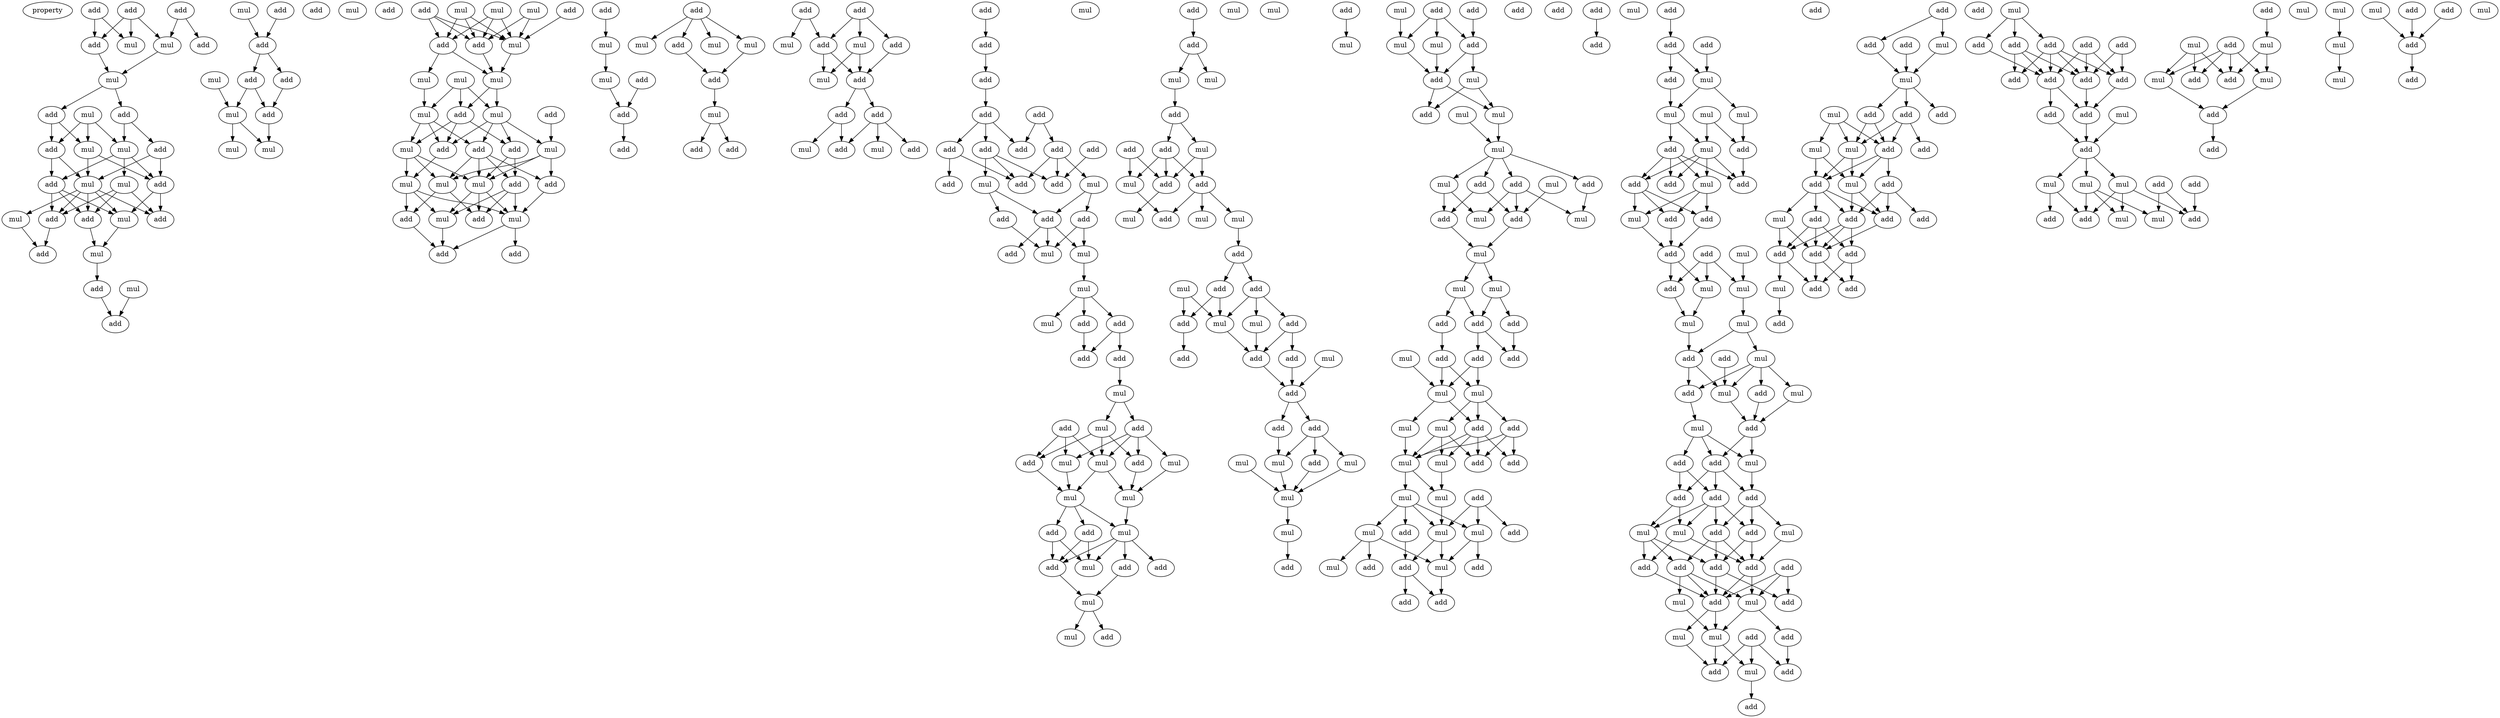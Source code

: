 digraph {
    node [fontcolor=black]
    property [mul=2,lf=1.5]
    0 [ label = add ];
    1 [ label = add ];
    2 [ label = add ];
    3 [ label = mul ];
    4 [ label = mul ];
    5 [ label = add ];
    6 [ label = add ];
    7 [ label = mul ];
    8 [ label = mul ];
    9 [ label = add ];
    10 [ label = add ];
    11 [ label = add ];
    12 [ label = mul ];
    13 [ label = add ];
    14 [ label = mul ];
    15 [ label = add ];
    16 [ label = add ];
    17 [ label = mul ];
    18 [ label = mul ];
    19 [ label = mul ];
    20 [ label = add ];
    21 [ label = add ];
    22 [ label = mul ];
    23 [ label = add ];
    24 [ label = add ];
    25 [ label = mul ];
    26 [ label = add ];
    27 [ label = mul ];
    28 [ label = add ];
    29 [ label = mul ];
    30 [ label = add ];
    31 [ label = add ];
    32 [ label = add ];
    33 [ label = add ];
    34 [ label = add ];
    35 [ label = mul ];
    36 [ label = mul ];
    37 [ label = add ];
    38 [ label = mul ];
    39 [ label = mul ];
    40 [ label = mul ];
    41 [ label = add ];
    42 [ label = add ];
    43 [ label = mul ];
    44 [ label = mul ];
    45 [ label = add ];
    46 [ label = mul ];
    47 [ label = mul ];
    48 [ label = add ];
    49 [ label = add ];
    50 [ label = mul ];
    51 [ label = mul ];
    52 [ label = mul ];
    53 [ label = add ];
    54 [ label = add ];
    55 [ label = mul ];
    56 [ label = mul ];
    57 [ label = add ];
    58 [ label = mul ];
    59 [ label = add ];
    60 [ label = mul ];
    61 [ label = add ];
    62 [ label = mul ];
    63 [ label = mul ];
    64 [ label = add ];
    65 [ label = add ];
    66 [ label = mul ];
    67 [ label = mul ];
    68 [ label = mul ];
    69 [ label = add ];
    70 [ label = add ];
    71 [ label = add ];
    72 [ label = add ];
    73 [ label = add ];
    74 [ label = mul ];
    75 [ label = mul ];
    76 [ label = add ];
    77 [ label = add ];
    78 [ label = add ];
    79 [ label = add ];
    80 [ label = mul ];
    81 [ label = add ];
    82 [ label = mul ];
    83 [ label = mul ];
    84 [ label = add ];
    85 [ label = mul ];
    86 [ label = add ];
    87 [ label = add ];
    88 [ label = add ];
    89 [ label = add ];
    90 [ label = mul ];
    91 [ label = mul ];
    92 [ label = add ];
    93 [ label = add ];
    94 [ label = add ];
    95 [ label = mul ];
    96 [ label = add ];
    97 [ label = add ];
    98 [ label = add ];
    99 [ label = mul ];
    100 [ label = add ];
    101 [ label = add ];
    102 [ label = mul ];
    103 [ label = add ];
    104 [ label = mul ];
    105 [ label = add ];
    106 [ label = add ];
    107 [ label = add ];
    108 [ label = add ];
    109 [ label = add ];
    110 [ label = add ];
    111 [ label = add ];
    112 [ label = add ];
    113 [ label = add ];
    114 [ label = add ];
    115 [ label = mul ];
    116 [ label = mul ];
    117 [ label = add ];
    118 [ label = add ];
    119 [ label = add ];
    120 [ label = add ];
    121 [ label = mul ];
    122 [ label = add ];
    123 [ label = mul ];
    124 [ label = mul ];
    125 [ label = mul ];
    126 [ label = add ];
    127 [ label = add ];
    128 [ label = add ];
    129 [ label = add ];
    130 [ label = mul ];
    131 [ label = add ];
    132 [ label = add ];
    133 [ label = mul ];
    134 [ label = mul ];
    135 [ label = add ];
    136 [ label = mul ];
    137 [ label = add ];
    138 [ label = mul ];
    139 [ label = mul ];
    140 [ label = mul ];
    141 [ label = add ];
    142 [ label = mul ];
    143 [ label = add ];
    144 [ label = mul ];
    145 [ label = add ];
    146 [ label = add ];
    147 [ label = add ];
    148 [ label = mul ];
    149 [ label = mul ];
    150 [ label = add ];
    151 [ label = add ];
    152 [ label = add ];
    153 [ label = mul ];
    154 [ label = mul ];
    155 [ label = add ];
    156 [ label = add ];
    157 [ label = add ];
    158 [ label = mul ];
    159 [ label = mul ];
    160 [ label = add ];
    161 [ label = add ];
    162 [ label = add ];
    163 [ label = mul ];
    164 [ label = mul ];
    165 [ label = mul ];
    166 [ label = mul ];
    167 [ label = add ];
    168 [ label = add ];
    169 [ label = mul ];
    170 [ label = add ];
    171 [ label = mul ];
    172 [ label = add ];
    173 [ label = add ];
    174 [ label = mul ];
    175 [ label = mul ];
    176 [ label = add ];
    177 [ label = add ];
    178 [ label = add ];
    179 [ label = add ];
    180 [ label = add ];
    181 [ label = add ];
    182 [ label = mul ];
    183 [ label = mul ];
    184 [ label = add ];
    185 [ label = mul ];
    186 [ label = mul ];
    187 [ label = mul ];
    188 [ label = add ];
    189 [ label = mul ];
    190 [ label = add ];
    191 [ label = mul ];
    192 [ label = mul ];
    193 [ label = add ];
    194 [ label = add ];
    195 [ label = add ];
    196 [ label = mul ];
    197 [ label = add ];
    198 [ label = mul ];
    199 [ label = add ];
    200 [ label = mul ];
    201 [ label = mul ];
    202 [ label = add ];
    203 [ label = mul ];
    204 [ label = mul ];
    205 [ label = add ];
    206 [ label = add ];
    207 [ label = mul ];
    208 [ label = add ];
    209 [ label = mul ];
    210 [ label = add ];
    211 [ label = add ];
    212 [ label = mul ];
    213 [ label = mul ];
    214 [ label = mul ];
    215 [ label = add ];
    216 [ label = add ];
    217 [ label = mul ];
    218 [ label = mul ];
    219 [ label = add ];
    220 [ label = add ];
    221 [ label = add ];
    222 [ label = mul ];
    223 [ label = add ];
    224 [ label = add ];
    225 [ label = add ];
    226 [ label = add ];
    227 [ label = mul ];
    228 [ label = mul ];
    229 [ label = mul ];
    230 [ label = add ];
    231 [ label = add ];
    232 [ label = mul ];
    233 [ label = mul ];
    234 [ label = mul ];
    235 [ label = add ];
    236 [ label = add ];
    237 [ label = mul ];
    238 [ label = add ];
    239 [ label = mul ];
    240 [ label = mul ];
    241 [ label = add ];
    242 [ label = add ];
    243 [ label = mul ];
    244 [ label = mul ];
    245 [ label = mul ];
    246 [ label = add ];
    247 [ label = mul ];
    248 [ label = add ];
    249 [ label = mul ];
    250 [ label = add ];
    251 [ label = add ];
    252 [ label = add ];
    253 [ label = add ];
    254 [ label = add ];
    255 [ label = add ];
    256 [ label = add ];
    257 [ label = mul ];
    258 [ label = mul ];
    259 [ label = mul ];
    260 [ label = mul ];
    261 [ label = add ];
    262 [ label = add ];
    263 [ label = mul ];
    264 [ label = add ];
    265 [ label = mul ];
    266 [ label = add ];
    267 [ label = add ];
    268 [ label = add ];
    269 [ label = add ];
    270 [ label = mul ];
    271 [ label = mul ];
    272 [ label = add ];
    273 [ label = add ];
    274 [ label = mul ];
    275 [ label = mul ];
    276 [ label = add ];
    277 [ label = mul ];
    278 [ label = mul ];
    279 [ label = add ];
    280 [ label = mul ];
    281 [ label = add ];
    282 [ label = mul ];
    283 [ label = add ];
    284 [ label = mul ];
    285 [ label = add ];
    286 [ label = mul ];
    287 [ label = add ];
    288 [ label = add ];
    289 [ label = mul ];
    290 [ label = add ];
    291 [ label = add ];
    292 [ label = add ];
    293 [ label = add ];
    294 [ label = add ];
    295 [ label = mul ];
    296 [ label = mul ];
    297 [ label = add ];
    298 [ label = mul ];
    299 [ label = add ];
    300 [ label = add ];
    301 [ label = add ];
    302 [ label = add ];
    303 [ label = add ];
    304 [ label = add ];
    305 [ label = add ];
    306 [ label = mul ];
    307 [ label = add ];
    308 [ label = mul ];
    309 [ label = mul ];
    310 [ label = add ];
    311 [ label = mul ];
    312 [ label = add ];
    313 [ label = add ];
    314 [ label = add ];
    315 [ label = mul ];
    316 [ label = add ];
    317 [ label = add ];
    318 [ label = mul ];
    319 [ label = add ];
    320 [ label = add ];
    321 [ label = mul ];
    322 [ label = add ];
    323 [ label = add ];
    324 [ label = mul ];
    325 [ label = add ];
    326 [ label = add ];
    327 [ label = mul ];
    328 [ label = mul ];
    329 [ label = add ];
    330 [ label = add ];
    331 [ label = add ];
    332 [ label = mul ];
    333 [ label = add ];
    334 [ label = mul ];
    335 [ label = add ];
    336 [ label = add ];
    337 [ label = add ];
    338 [ label = add ];
    339 [ label = add ];
    340 [ label = add ];
    341 [ label = mul ];
    342 [ label = add ];
    343 [ label = add ];
    344 [ label = add ];
    345 [ label = add ];
    346 [ label = mul ];
    347 [ label = add ];
    348 [ label = add ];
    349 [ label = add ];
    350 [ label = add ];
    351 [ label = add ];
    352 [ label = add ];
    353 [ label = add ];
    354 [ label = add ];
    355 [ label = add ];
    356 [ label = add ];
    357 [ label = add ];
    358 [ label = mul ];
    359 [ label = add ];
    360 [ label = mul ];
    361 [ label = mul ];
    362 [ label = add ];
    363 [ label = mul ];
    364 [ label = add ];
    365 [ label = add ];
    366 [ label = add ];
    367 [ label = mul ];
    368 [ label = add ];
    369 [ label = mul ];
    370 [ label = add ];
    371 [ label = mul ];
    372 [ label = add ];
    373 [ label = mul ];
    374 [ label = mul ];
    375 [ label = add ];
    376 [ label = add ];
    377 [ label = mul ];
    378 [ label = add ];
    379 [ label = mul ];
    380 [ label = add ];
    381 [ label = mul ];
    382 [ label = mul ];
    383 [ label = mul ];
    384 [ label = add ];
    385 [ label = mul ];
    386 [ label = mul ];
    387 [ label = add ];
    388 [ label = add ];
    389 [ label = add ];
    0 -> 3 [ name = 0 ];
    0 -> 4 [ name = 1 ];
    0 -> 5 [ name = 2 ];
    1 -> 4 [ name = 3 ];
    1 -> 6 [ name = 4 ];
    2 -> 3 [ name = 5 ];
    2 -> 5 [ name = 6 ];
    4 -> 7 [ name = 7 ];
    5 -> 7 [ name = 8 ];
    7 -> 9 [ name = 9 ];
    7 -> 10 [ name = 10 ];
    8 -> 11 [ name = 11 ];
    8 -> 12 [ name = 12 ];
    8 -> 14 [ name = 13 ];
    9 -> 12 [ name = 14 ];
    9 -> 13 [ name = 15 ];
    10 -> 11 [ name = 16 ];
    10 -> 14 [ name = 17 ];
    11 -> 16 [ name = 18 ];
    11 -> 17 [ name = 19 ];
    12 -> 15 [ name = 20 ];
    12 -> 16 [ name = 21 ];
    12 -> 18 [ name = 22 ];
    13 -> 15 [ name = 23 ];
    13 -> 17 [ name = 24 ];
    14 -> 15 [ name = 25 ];
    14 -> 17 [ name = 26 ];
    15 -> 20 [ name = 27 ];
    15 -> 22 [ name = 28 ];
    16 -> 21 [ name = 29 ];
    16 -> 22 [ name = 30 ];
    16 -> 23 [ name = 31 ];
    17 -> 19 [ name = 32 ];
    17 -> 20 [ name = 33 ];
    17 -> 21 [ name = 34 ];
    17 -> 22 [ name = 35 ];
    17 -> 23 [ name = 36 ];
    18 -> 20 [ name = 37 ];
    18 -> 21 [ name = 38 ];
    18 -> 23 [ name = 39 ];
    19 -> 24 [ name = 40 ];
    21 -> 24 [ name = 41 ];
    22 -> 25 [ name = 42 ];
    23 -> 25 [ name = 43 ];
    25 -> 26 [ name = 44 ];
    26 -> 28 [ name = 45 ];
    27 -> 28 [ name = 46 ];
    29 -> 32 [ name = 47 ];
    30 -> 32 [ name = 48 ];
    32 -> 33 [ name = 49 ];
    32 -> 34 [ name = 50 ];
    33 -> 36 [ name = 51 ];
    33 -> 37 [ name = 52 ];
    34 -> 37 [ name = 53 ];
    35 -> 36 [ name = 54 ];
    36 -> 38 [ name = 55 ];
    36 -> 40 [ name = 56 ];
    37 -> 40 [ name = 57 ];
    42 -> 47 [ name = 58 ];
    43 -> 47 [ name = 59 ];
    43 -> 48 [ name = 60 ];
    43 -> 49 [ name = 61 ];
    44 -> 47 [ name = 62 ];
    44 -> 48 [ name = 63 ];
    44 -> 49 [ name = 64 ];
    45 -> 47 [ name = 65 ];
    45 -> 48 [ name = 66 ];
    45 -> 49 [ name = 67 ];
    46 -> 47 [ name = 68 ];
    46 -> 48 [ name = 69 ];
    47 -> 52 [ name = 70 ];
    48 -> 52 [ name = 71 ];
    49 -> 51 [ name = 72 ];
    49 -> 52 [ name = 73 ];
    50 -> 53 [ name = 74 ];
    50 -> 55 [ name = 75 ];
    50 -> 56 [ name = 76 ];
    51 -> 56 [ name = 77 ];
    52 -> 53 [ name = 78 ];
    52 -> 55 [ name = 79 ];
    53 -> 57 [ name = 80 ];
    53 -> 60 [ name = 81 ];
    53 -> 61 [ name = 82 ];
    54 -> 58 [ name = 83 ];
    55 -> 57 [ name = 84 ];
    55 -> 58 [ name = 85 ];
    55 -> 59 [ name = 86 ];
    55 -> 61 [ name = 87 ];
    56 -> 59 [ name = 88 ];
    56 -> 60 [ name = 89 ];
    56 -> 61 [ name = 90 ];
    57 -> 63 [ name = 91 ];
    57 -> 64 [ name = 92 ];
    58 -> 63 [ name = 93 ];
    58 -> 65 [ name = 94 ];
    58 -> 66 [ name = 95 ];
    59 -> 63 [ name = 96 ];
    59 -> 64 [ name = 97 ];
    59 -> 65 [ name = 98 ];
    59 -> 66 [ name = 99 ];
    60 -> 62 [ name = 100 ];
    60 -> 63 [ name = 101 ];
    60 -> 66 [ name = 102 ];
    61 -> 62 [ name = 103 ];
    62 -> 67 [ name = 104 ];
    62 -> 68 [ name = 105 ];
    62 -> 69 [ name = 106 ];
    63 -> 67 [ name = 107 ];
    63 -> 68 [ name = 108 ];
    63 -> 70 [ name = 109 ];
    64 -> 67 [ name = 110 ];
    64 -> 68 [ name = 111 ];
    64 -> 70 [ name = 112 ];
    65 -> 67 [ name = 113 ];
    66 -> 69 [ name = 114 ];
    66 -> 70 [ name = 115 ];
    67 -> 71 [ name = 116 ];
    67 -> 72 [ name = 117 ];
    68 -> 71 [ name = 118 ];
    69 -> 71 [ name = 119 ];
    73 -> 74 [ name = 120 ];
    74 -> 75 [ name = 121 ];
    75 -> 77 [ name = 122 ];
    76 -> 77 [ name = 123 ];
    77 -> 78 [ name = 124 ];
    79 -> 80 [ name = 125 ];
    79 -> 81 [ name = 126 ];
    79 -> 82 [ name = 127 ];
    79 -> 83 [ name = 128 ];
    81 -> 84 [ name = 129 ];
    83 -> 84 [ name = 130 ];
    84 -> 85 [ name = 131 ];
    85 -> 86 [ name = 132 ];
    85 -> 87 [ name = 133 ];
    88 -> 90 [ name = 134 ];
    88 -> 92 [ name = 135 ];
    89 -> 91 [ name = 136 ];
    89 -> 92 [ name = 137 ];
    89 -> 93 [ name = 138 ];
    91 -> 94 [ name = 139 ];
    91 -> 95 [ name = 140 ];
    92 -> 94 [ name = 141 ];
    92 -> 95 [ name = 142 ];
    93 -> 94 [ name = 143 ];
    94 -> 96 [ name = 144 ];
    94 -> 97 [ name = 145 ];
    96 -> 98 [ name = 146 ];
    96 -> 99 [ name = 147 ];
    96 -> 100 [ name = 148 ];
    97 -> 98 [ name = 149 ];
    97 -> 102 [ name = 150 ];
    101 -> 103 [ name = 151 ];
    103 -> 105 [ name = 152 ];
    105 -> 106 [ name = 153 ];
    106 -> 108 [ name = 154 ];
    106 -> 109 [ name = 155 ];
    106 -> 110 [ name = 156 ];
    107 -> 108 [ name = 157 ];
    107 -> 111 [ name = 158 ];
    109 -> 113 [ name = 159 ];
    109 -> 117 [ name = 160 ];
    110 -> 113 [ name = 161 ];
    110 -> 114 [ name = 162 ];
    110 -> 116 [ name = 163 ];
    111 -> 113 [ name = 164 ];
    111 -> 114 [ name = 165 ];
    111 -> 115 [ name = 166 ];
    112 -> 114 [ name = 167 ];
    115 -> 118 [ name = 168 ];
    115 -> 120 [ name = 169 ];
    116 -> 118 [ name = 170 ];
    116 -> 119 [ name = 171 ];
    118 -> 121 [ name = 172 ];
    118 -> 122 [ name = 173 ];
    118 -> 123 [ name = 174 ];
    119 -> 123 [ name = 175 ];
    120 -> 121 [ name = 176 ];
    120 -> 123 [ name = 177 ];
    121 -> 124 [ name = 178 ];
    124 -> 125 [ name = 179 ];
    124 -> 126 [ name = 180 ];
    124 -> 127 [ name = 181 ];
    126 -> 128 [ name = 182 ];
    126 -> 129 [ name = 183 ];
    127 -> 128 [ name = 184 ];
    129 -> 130 [ name = 185 ];
    130 -> 131 [ name = 186 ];
    130 -> 133 [ name = 187 ];
    131 -> 134 [ name = 188 ];
    131 -> 135 [ name = 189 ];
    131 -> 136 [ name = 190 ];
    131 -> 138 [ name = 191 ];
    132 -> 136 [ name = 192 ];
    132 -> 137 [ name = 193 ];
    132 -> 138 [ name = 194 ];
    133 -> 135 [ name = 195 ];
    133 -> 137 [ name = 196 ];
    133 -> 138 [ name = 197 ];
    134 -> 139 [ name = 198 ];
    135 -> 139 [ name = 199 ];
    136 -> 140 [ name = 200 ];
    137 -> 140 [ name = 201 ];
    138 -> 139 [ name = 202 ];
    138 -> 140 [ name = 203 ];
    139 -> 142 [ name = 204 ];
    140 -> 141 [ name = 205 ];
    140 -> 142 [ name = 206 ];
    140 -> 143 [ name = 207 ];
    141 -> 144 [ name = 208 ];
    141 -> 145 [ name = 209 ];
    142 -> 144 [ name = 210 ];
    142 -> 145 [ name = 211 ];
    142 -> 146 [ name = 212 ];
    142 -> 147 [ name = 213 ];
    143 -> 144 [ name = 214 ];
    143 -> 145 [ name = 215 ];
    145 -> 148 [ name = 216 ];
    146 -> 148 [ name = 217 ];
    148 -> 149 [ name = 218 ];
    148 -> 151 [ name = 219 ];
    150 -> 152 [ name = 220 ];
    152 -> 153 [ name = 221 ];
    152 -> 154 [ name = 222 ];
    153 -> 155 [ name = 223 ];
    155 -> 157 [ name = 224 ];
    155 -> 158 [ name = 225 ];
    156 -> 159 [ name = 226 ];
    156 -> 160 [ name = 227 ];
    157 -> 159 [ name = 228 ];
    157 -> 160 [ name = 229 ];
    157 -> 161 [ name = 230 ];
    158 -> 160 [ name = 231 ];
    158 -> 161 [ name = 232 ];
    159 -> 162 [ name = 233 ];
    160 -> 165 [ name = 234 ];
    161 -> 162 [ name = 235 ];
    161 -> 163 [ name = 236 ];
    161 -> 164 [ name = 237 ];
    164 -> 167 [ name = 238 ];
    167 -> 168 [ name = 239 ];
    167 -> 170 [ name = 240 ];
    168 -> 172 [ name = 241 ];
    168 -> 174 [ name = 242 ];
    169 -> 172 [ name = 243 ];
    169 -> 174 [ name = 244 ];
    170 -> 171 [ name = 245 ];
    170 -> 173 [ name = 246 ];
    170 -> 174 [ name = 247 ];
    171 -> 178 [ name = 248 ];
    172 -> 176 [ name = 249 ];
    173 -> 177 [ name = 250 ];
    173 -> 178 [ name = 251 ];
    174 -> 178 [ name = 252 ];
    175 -> 179 [ name = 253 ];
    177 -> 179 [ name = 254 ];
    178 -> 179 [ name = 255 ];
    179 -> 180 [ name = 256 ];
    179 -> 181 [ name = 257 ];
    180 -> 183 [ name = 258 ];
    180 -> 184 [ name = 259 ];
    180 -> 185 [ name = 260 ];
    181 -> 183 [ name = 261 ];
    182 -> 186 [ name = 262 ];
    183 -> 186 [ name = 263 ];
    184 -> 186 [ name = 264 ];
    185 -> 186 [ name = 265 ];
    186 -> 187 [ name = 266 ];
    187 -> 188 [ name = 267 ];
    190 -> 191 [ name = 268 ];
    192 -> 196 [ name = 269 ];
    193 -> 196 [ name = 270 ];
    193 -> 197 [ name = 271 ];
    193 -> 198 [ name = 272 ];
    195 -> 197 [ name = 273 ];
    196 -> 199 [ name = 274 ];
    197 -> 199 [ name = 275 ];
    197 -> 200 [ name = 276 ];
    198 -> 199 [ name = 277 ];
    199 -> 201 [ name = 278 ];
    199 -> 202 [ name = 279 ];
    200 -> 201 [ name = 280 ];
    200 -> 202 [ name = 281 ];
    201 -> 204 [ name = 282 ];
    203 -> 204 [ name = 283 ];
    204 -> 205 [ name = 284 ];
    204 -> 206 [ name = 285 ];
    204 -> 208 [ name = 286 ];
    204 -> 209 [ name = 287 ];
    205 -> 210 [ name = 288 ];
    205 -> 211 [ name = 289 ];
    206 -> 213 [ name = 290 ];
    207 -> 211 [ name = 291 ];
    208 -> 211 [ name = 292 ];
    208 -> 212 [ name = 293 ];
    208 -> 213 [ name = 294 ];
    209 -> 210 [ name = 295 ];
    209 -> 212 [ name = 296 ];
    210 -> 214 [ name = 297 ];
    211 -> 214 [ name = 298 ];
    214 -> 217 [ name = 299 ];
    214 -> 218 [ name = 300 ];
    216 -> 219 [ name = 301 ];
    217 -> 220 [ name = 302 ];
    217 -> 221 [ name = 303 ];
    218 -> 220 [ name = 304 ];
    218 -> 223 [ name = 305 ];
    220 -> 224 [ name = 306 ];
    220 -> 226 [ name = 307 ];
    221 -> 226 [ name = 308 ];
    223 -> 225 [ name = 309 ];
    224 -> 228 [ name = 310 ];
    224 -> 229 [ name = 311 ];
    225 -> 228 [ name = 312 ];
    225 -> 229 [ name = 313 ];
    227 -> 228 [ name = 314 ];
    228 -> 230 [ name = 315 ];
    228 -> 232 [ name = 316 ];
    229 -> 230 [ name = 317 ];
    229 -> 231 [ name = 318 ];
    229 -> 233 [ name = 319 ];
    230 -> 234 [ name = 320 ];
    230 -> 235 [ name = 321 ];
    230 -> 236 [ name = 322 ];
    230 -> 237 [ name = 323 ];
    231 -> 235 [ name = 324 ];
    231 -> 236 [ name = 325 ];
    231 -> 237 [ name = 326 ];
    232 -> 237 [ name = 327 ];
    233 -> 234 [ name = 328 ];
    233 -> 235 [ name = 329 ];
    233 -> 237 [ name = 330 ];
    234 -> 240 [ name = 331 ];
    237 -> 239 [ name = 332 ];
    237 -> 240 [ name = 333 ];
    238 -> 241 [ name = 334 ];
    238 -> 244 [ name = 335 ];
    238 -> 245 [ name = 336 ];
    239 -> 242 [ name = 337 ];
    239 -> 243 [ name = 338 ];
    239 -> 244 [ name = 339 ];
    239 -> 245 [ name = 340 ];
    240 -> 245 [ name = 341 ];
    242 -> 246 [ name = 342 ];
    243 -> 247 [ name = 343 ];
    243 -> 249 [ name = 344 ];
    243 -> 250 [ name = 345 ];
    244 -> 248 [ name = 346 ];
    244 -> 249 [ name = 347 ];
    245 -> 246 [ name = 348 ];
    245 -> 249 [ name = 349 ];
    246 -> 251 [ name = 350 ];
    246 -> 252 [ name = 351 ];
    249 -> 251 [ name = 352 ];
    253 -> 254 [ name = 353 ];
    254 -> 256 [ name = 354 ];
    254 -> 257 [ name = 355 ];
    255 -> 257 [ name = 356 ];
    256 -> 260 [ name = 357 ];
    257 -> 258 [ name = 358 ];
    257 -> 260 [ name = 359 ];
    258 -> 262 [ name = 360 ];
    259 -> 262 [ name = 361 ];
    259 -> 263 [ name = 362 ];
    260 -> 261 [ name = 363 ];
    260 -> 263 [ name = 364 ];
    261 -> 264 [ name = 365 ];
    261 -> 265 [ name = 366 ];
    261 -> 266 [ name = 367 ];
    261 -> 267 [ name = 368 ];
    262 -> 267 [ name = 369 ];
    263 -> 264 [ name = 370 ];
    263 -> 265 [ name = 371 ];
    263 -> 266 [ name = 372 ];
    263 -> 267 [ name = 373 ];
    265 -> 268 [ name = 374 ];
    265 -> 269 [ name = 375 ];
    265 -> 270 [ name = 376 ];
    266 -> 268 [ name = 377 ];
    266 -> 269 [ name = 378 ];
    266 -> 270 [ name = 379 ];
    268 -> 273 [ name = 380 ];
    269 -> 273 [ name = 381 ];
    270 -> 273 [ name = 382 ];
    271 -> 274 [ name = 383 ];
    272 -> 274 [ name = 384 ];
    272 -> 275 [ name = 385 ];
    272 -> 276 [ name = 386 ];
    273 -> 275 [ name = 387 ];
    273 -> 276 [ name = 388 ];
    274 -> 278 [ name = 389 ];
    275 -> 277 [ name = 390 ];
    276 -> 277 [ name = 391 ];
    277 -> 279 [ name = 392 ];
    278 -> 279 [ name = 393 ];
    278 -> 280 [ name = 394 ];
    279 -> 282 [ name = 395 ];
    279 -> 285 [ name = 396 ];
    280 -> 282 [ name = 397 ];
    280 -> 283 [ name = 398 ];
    280 -> 284 [ name = 399 ];
    280 -> 285 [ name = 400 ];
    281 -> 282 [ name = 401 ];
    282 -> 287 [ name = 402 ];
    283 -> 287 [ name = 403 ];
    284 -> 287 [ name = 404 ];
    285 -> 286 [ name = 405 ];
    286 -> 288 [ name = 406 ];
    286 -> 289 [ name = 407 ];
    286 -> 290 [ name = 408 ];
    287 -> 289 [ name = 409 ];
    287 -> 290 [ name = 410 ];
    288 -> 292 [ name = 411 ];
    288 -> 294 [ name = 412 ];
    289 -> 291 [ name = 413 ];
    290 -> 291 [ name = 414 ];
    290 -> 292 [ name = 415 ];
    290 -> 294 [ name = 416 ];
    291 -> 296 [ name = 417 ];
    291 -> 297 [ name = 418 ];
    291 -> 299 [ name = 419 ];
    292 -> 295 [ name = 420 ];
    292 -> 297 [ name = 421 ];
    292 -> 298 [ name = 422 ];
    292 -> 299 [ name = 423 ];
    294 -> 295 [ name = 424 ];
    294 -> 298 [ name = 425 ];
    295 -> 300 [ name = 426 ];
    295 -> 303 [ name = 427 ];
    295 -> 304 [ name = 428 ];
    296 -> 301 [ name = 429 ];
    297 -> 301 [ name = 430 ];
    297 -> 303 [ name = 431 ];
    297 -> 304 [ name = 432 ];
    298 -> 300 [ name = 433 ];
    298 -> 301 [ name = 434 ];
    299 -> 301 [ name = 435 ];
    299 -> 304 [ name = 436 ];
    300 -> 307 [ name = 437 ];
    301 -> 306 [ name = 438 ];
    301 -> 307 [ name = 439 ];
    302 -> 305 [ name = 440 ];
    302 -> 306 [ name = 441 ];
    302 -> 307 [ name = 442 ];
    303 -> 306 [ name = 443 ];
    303 -> 307 [ name = 444 ];
    303 -> 308 [ name = 445 ];
    304 -> 305 [ name = 446 ];
    304 -> 307 [ name = 447 ];
    306 -> 311 [ name = 448 ];
    306 -> 312 [ name = 449 ];
    307 -> 309 [ name = 450 ];
    307 -> 311 [ name = 451 ];
    308 -> 311 [ name = 452 ];
    309 -> 314 [ name = 453 ];
    310 -> 313 [ name = 454 ];
    310 -> 314 [ name = 455 ];
    310 -> 315 [ name = 456 ];
    311 -> 314 [ name = 457 ];
    311 -> 315 [ name = 458 ];
    312 -> 313 [ name = 459 ];
    315 -> 316 [ name = 460 ];
    317 -> 318 [ name = 461 ];
    317 -> 320 [ name = 462 ];
    318 -> 321 [ name = 463 ];
    319 -> 321 [ name = 464 ];
    320 -> 321 [ name = 465 ];
    321 -> 322 [ name = 466 ];
    321 -> 323 [ name = 467 ];
    321 -> 325 [ name = 468 ];
    322 -> 326 [ name = 469 ];
    322 -> 328 [ name = 470 ];
    322 -> 329 [ name = 471 ];
    324 -> 326 [ name = 472 ];
    324 -> 327 [ name = 473 ];
    324 -> 328 [ name = 474 ];
    325 -> 326 [ name = 475 ];
    325 -> 328 [ name = 476 ];
    326 -> 330 [ name = 477 ];
    326 -> 331 [ name = 478 ];
    326 -> 332 [ name = 479 ];
    327 -> 330 [ name = 480 ];
    327 -> 332 [ name = 481 ];
    328 -> 330 [ name = 482 ];
    328 -> 332 [ name = 483 ];
    330 -> 334 [ name = 484 ];
    330 -> 335 [ name = 485 ];
    330 -> 336 [ name = 486 ];
    330 -> 337 [ name = 487 ];
    331 -> 333 [ name = 488 ];
    331 -> 335 [ name = 489 ];
    331 -> 336 [ name = 490 ];
    332 -> 335 [ name = 491 ];
    332 -> 336 [ name = 492 ];
    334 -> 338 [ name = 493 ];
    334 -> 340 [ name = 494 ];
    335 -> 340 [ name = 495 ];
    336 -> 338 [ name = 496 ];
    336 -> 339 [ name = 497 ];
    336 -> 340 [ name = 498 ];
    337 -> 338 [ name = 499 ];
    337 -> 339 [ name = 500 ];
    337 -> 340 [ name = 501 ];
    338 -> 341 [ name = 502 ];
    338 -> 343 [ name = 503 ];
    339 -> 342 [ name = 504 ];
    339 -> 343 [ name = 505 ];
    340 -> 342 [ name = 506 ];
    340 -> 343 [ name = 507 ];
    341 -> 345 [ name = 508 ];
    346 -> 347 [ name = 509 ];
    346 -> 348 [ name = 510 ];
    346 -> 350 [ name = 511 ];
    347 -> 352 [ name = 512 ];
    347 -> 353 [ name = 513 ];
    347 -> 354 [ name = 514 ];
    347 -> 355 [ name = 515 ];
    348 -> 355 [ name = 516 ];
    349 -> 352 [ name = 517 ];
    349 -> 353 [ name = 518 ];
    350 -> 353 [ name = 519 ];
    350 -> 354 [ name = 520 ];
    350 -> 355 [ name = 521 ];
    351 -> 352 [ name = 522 ];
    351 -> 353 [ name = 523 ];
    351 -> 355 [ name = 524 ];
    352 -> 357 [ name = 525 ];
    353 -> 357 [ name = 526 ];
    355 -> 356 [ name = 527 ];
    355 -> 357 [ name = 528 ];
    356 -> 359 [ name = 529 ];
    357 -> 359 [ name = 530 ];
    358 -> 359 [ name = 531 ];
    359 -> 360 [ name = 532 ];
    359 -> 361 [ name = 533 ];
    359 -> 363 [ name = 534 ];
    360 -> 366 [ name = 535 ];
    360 -> 368 [ name = 536 ];
    360 -> 369 [ name = 537 ];
    361 -> 366 [ name = 538 ];
    361 -> 367 [ name = 539 ];
    361 -> 369 [ name = 540 ];
    362 -> 367 [ name = 541 ];
    362 -> 368 [ name = 542 ];
    363 -> 365 [ name = 543 ];
    363 -> 366 [ name = 544 ];
    364 -> 368 [ name = 545 ];
    370 -> 373 [ name = 546 ];
    371 -> 374 [ name = 547 ];
    371 -> 375 [ name = 548 ];
    371 -> 376 [ name = 549 ];
    372 -> 374 [ name = 550 ];
    372 -> 375 [ name = 551 ];
    372 -> 376 [ name = 552 ];
    372 -> 377 [ name = 553 ];
    373 -> 376 [ name = 554 ];
    373 -> 377 [ name = 555 ];
    374 -> 378 [ name = 556 ];
    377 -> 378 [ name = 557 ];
    378 -> 380 [ name = 558 ];
    381 -> 382 [ name = 559 ];
    382 -> 385 [ name = 560 ];
    383 -> 388 [ name = 561 ];
    384 -> 388 [ name = 562 ];
    387 -> 388 [ name = 563 ];
    388 -> 389 [ name = 564 ];
}
